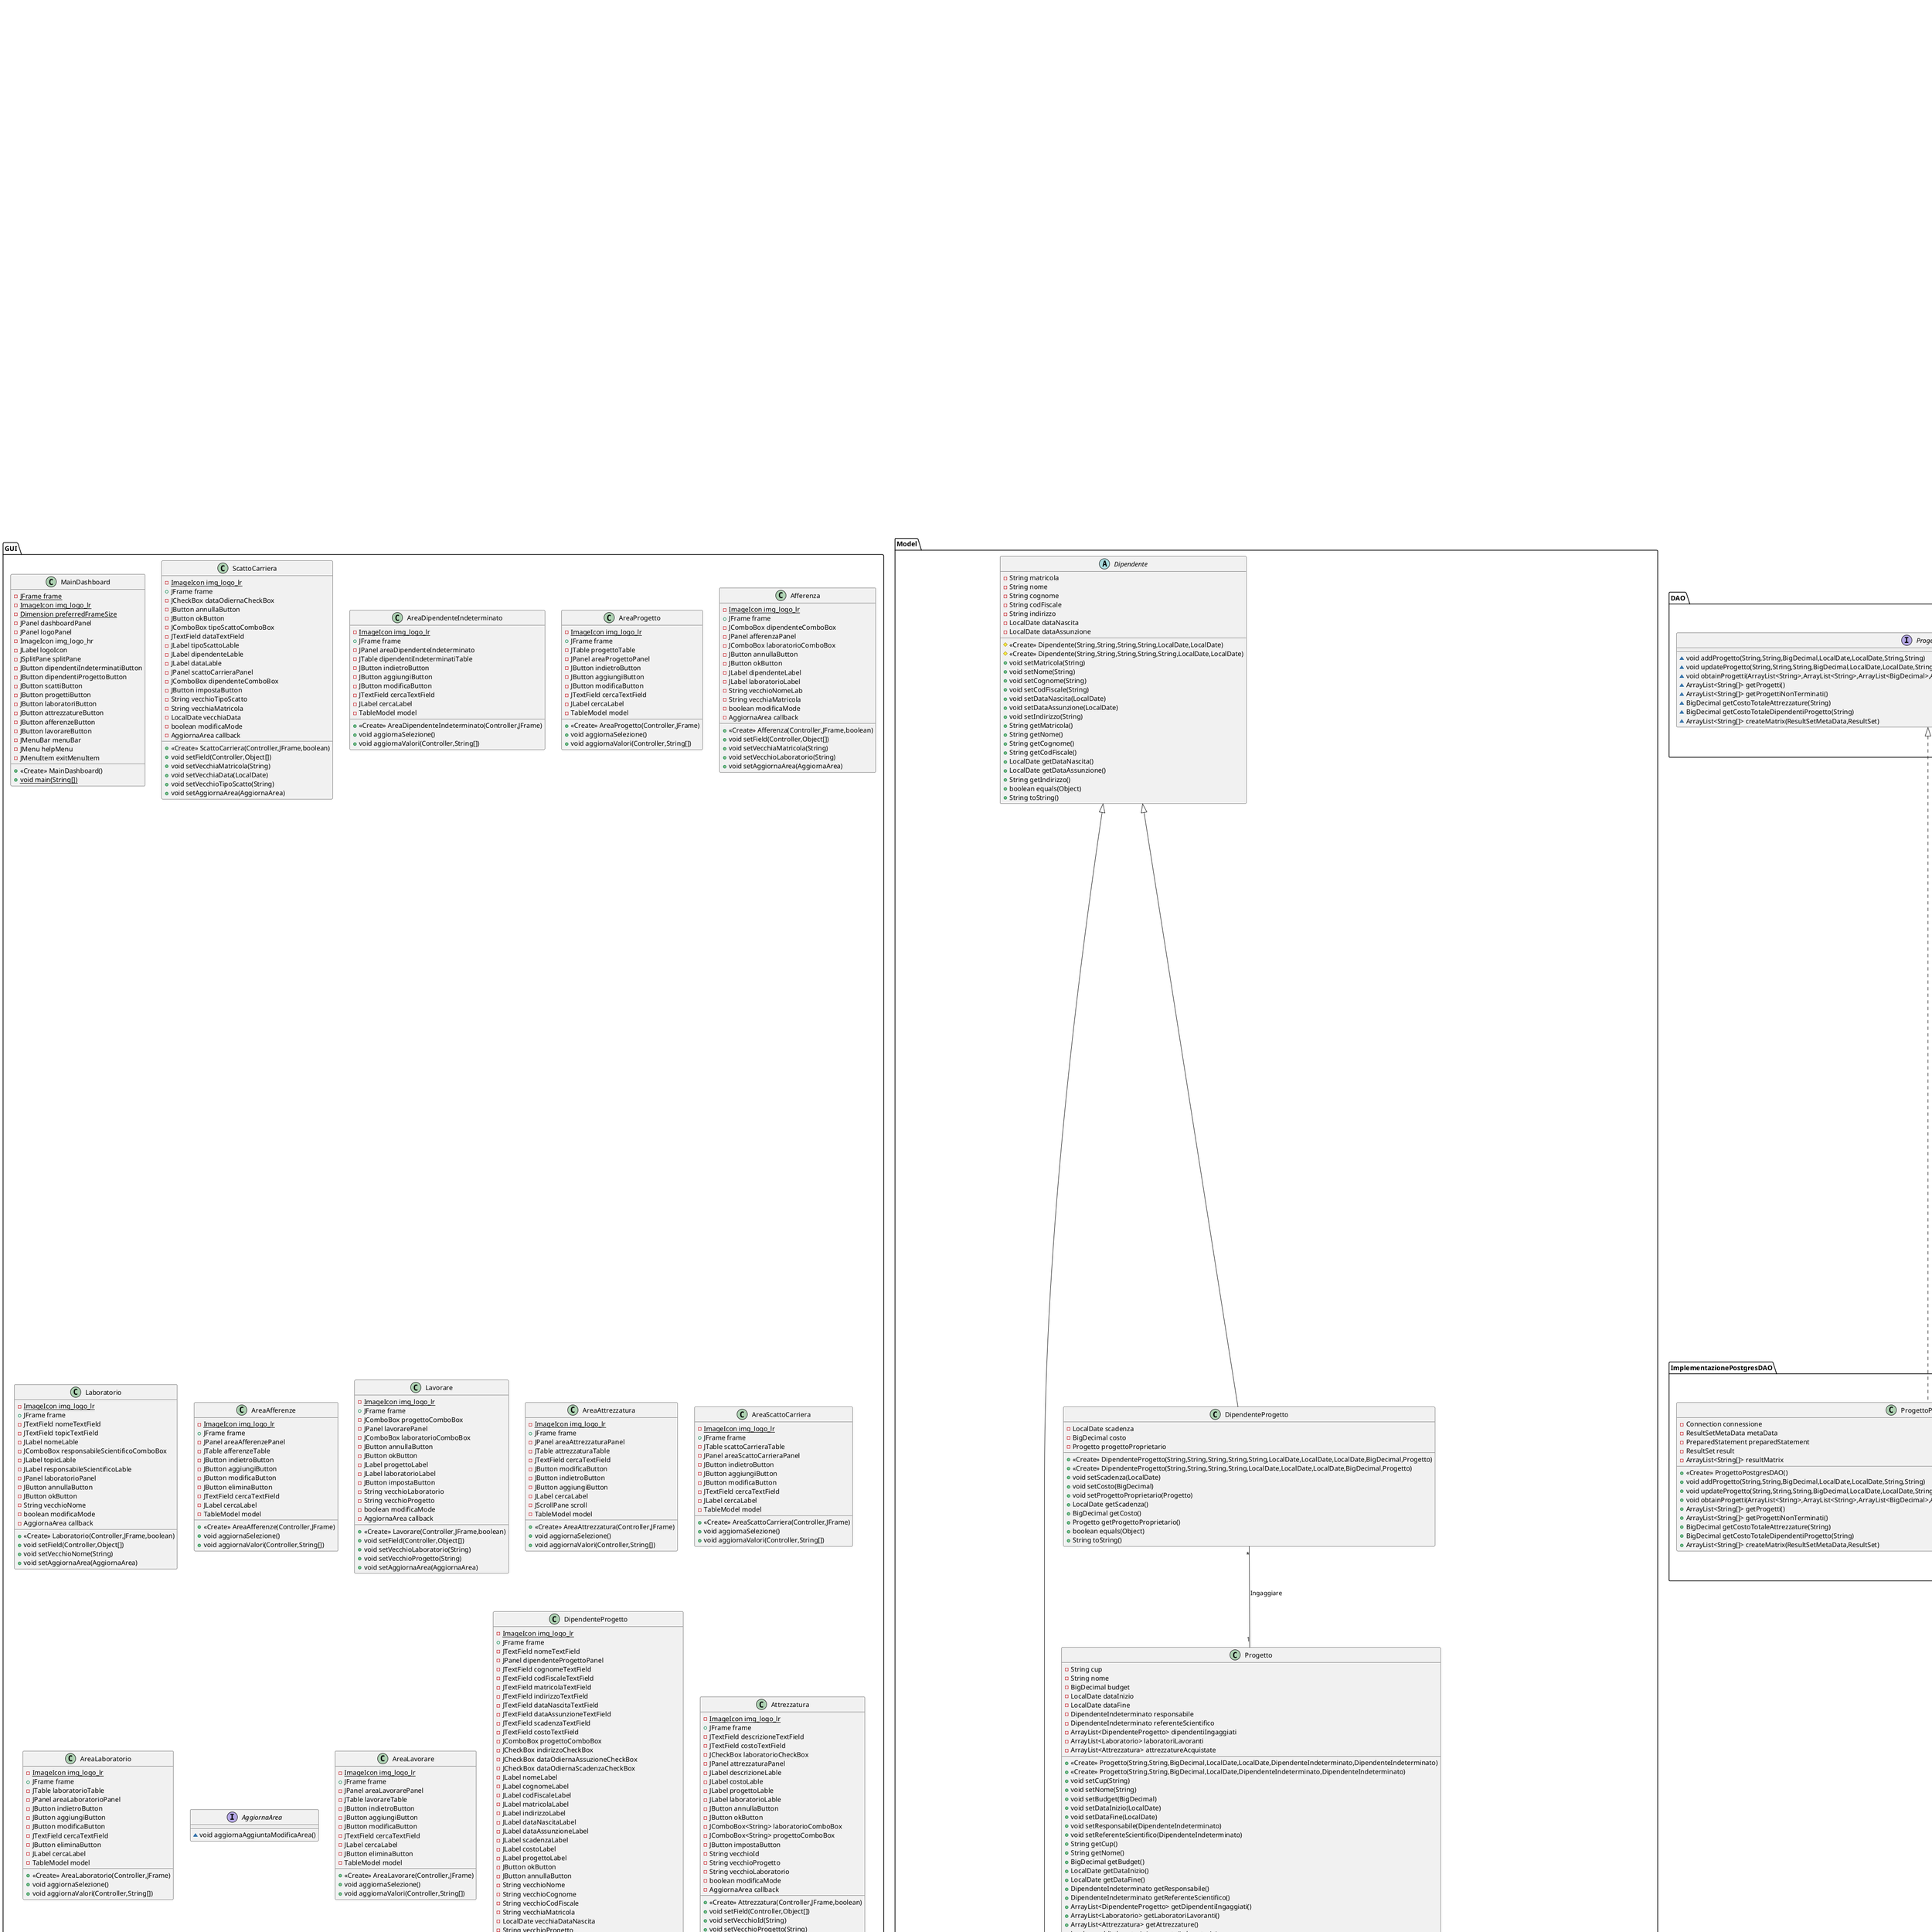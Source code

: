 @startuml
class GUI.MainDashboard {
- {static} JFrame frame
- {static} ImageIcon img_logo_lr
- {static} Dimension preferredFrameSize
- JPanel dashboardPanel
- JPanel logoPanel
- ImageIcon img_logo_hr
- JLabel logoIcon
- JSplitPane splitPane
- JButton dipendentiIndeterminatiButton
- JButton dipendentiProgettoButton
- JButton scattiButton
- JButton progettiButton
- JButton laboratoriButton
- JButton attrezzatureButton
- JButton afferenzeButton
- JButton lavorareButton
- JMenuBar menuBar
- JMenu helpMenu
- JMenuItem exitMenuItem
+ <<Create>> MainDashboard()
+ {static} void main(String[])
}
enum Model.TipoScatto {
+  Middle
+  Senior
+  Promosso_a_dirigente
+  Rimosso_da_dirigente
}
class ImplementazionePostgresDAO.LavorarePostgresDAO {
- Connection connessione
- ResultSetMetaData metaData
- PreparedStatement preparedStatement
- ResultSet result
- ArrayList<String[]> resultMatrix
+ <<Create>> LavorarePostgresDAO()
+ void addLavorare(String,String)
+ void removeLavorare(String,String)
+ void updateLavorare(String,String,String,String)
+ void obtainLavorare(ArrayList<String>,ArrayList<String>)
+ ArrayList<String[]> getLavorare()
+ ArrayList<String[]> createMatrix(ResultSetMetaData,ResultSet)
}
class ImplementazionePostgresDAO.DipendenteIndeterminatoPostgresDAO {
- Connection connessione
- ResultSetMetaData metaData
- PreparedStatement preparedStatement
- ResultSet result
- ArrayList<String[]> resultMatrix
+ <<Create>> DipendenteIndeterminatoPostgresDAO()
+ void addDipendenteIndeterminato(String,String,String,String,String,String,LocalDate,LocalDate,LocalDate,boolean)
+ void updateDipendenteIndeterminato(String,String,String,String,String,String,String,LocalDate,LocalDate,LocalDate,boolean)
+ void updateStatoDirigente(String,boolean)
+ void updateTipoDipendente(String,String)
+ void updateDatiAnagraficiDipendente(String,String,String,String,String,LocalDate)
+ void updateDataAssunzione(String,LocalDate)
+ void obtainDipendentiIndeterminati(ArrayList<String>,ArrayList<String>,ArrayList<String>,ArrayList<String>,ArrayList<String>,ArrayList<String>,ArrayList<LocalDate>,ArrayList<LocalDate>,ArrayList<LocalDate>,ArrayList<Boolean>)
+ ArrayList<String[]> getDipendentiIndeterminati()
+ ArrayList<String[]> getAllDipendentiCandidatiResponsabileScientifico()
+ ArrayList<String[]> getAllDipendentiCandidatiReferenteScientifico(LocalDate,LocalDate)
+ ArrayList<String[]> getAllDipendentiCandidatiDirigente(LocalDate,LocalDate)
+ ArrayList<String[]> getDipendentiCandidatiScatto(String)
+ ArrayList<String[]> createMatrix(ResultSetMetaData,ResultSet)
}
class GUI.ScattoCarriera {
- {static} ImageIcon img_logo_lr
+ JFrame frame
- JCheckBox dataOdiernaCheckBox
- JButton annullaButton
- JButton okButton
- JComboBox tipoScattoComboBox
- JTextField dataTextField
- JLabel tipoScattoLable
- JLabel dipendenteLable
- JLabel dataLable
- JPanel scattoCarrieraPanel
- JComboBox dipendenteComboBox
- JButton impostaButton
- String vecchioTipoScatto
- String vecchiaMatricola
- LocalDate vecchiaData
- boolean modificaMode
- AggiornaArea callback
+ <<Create>> ScattoCarriera(Controller,JFrame,boolean)
+ void setField(Controller,Object[])
+ void setVecchiaMatricola(String)
+ void setVecchiaData(LocalDate)
+ void setVecchioTipoScatto(String)
+ void setAggiornaArea(AggiornaArea)
}
class GUI.AreaDipendenteIndeterminato {
- {static} ImageIcon img_logo_lr
+ JFrame frame
- JPanel areaDipendenteIndeterminato
- JTable dipendentiIndeterminatiTable
- JButton indietroButton
- JButton aggiungiButton
- JButton modificaButton
- JTextField cercaTextField
- JLabel cercaLabel
- TableModel model
+ <<Create>> AreaDipendenteIndeterminato(Controller,JFrame)
+ void aggiornaSelezione()
+ void aggiornaValori(Controller,String[])
}
class GUI.AreaProgetto {
- {static} ImageIcon img_logo_lr
+ JFrame frame
- JTable progettoTable
- JPanel areaProgettoPanel
- JButton indietroButton
- JButton aggiungiButton
- JButton modificaButton
- JTextField cercaTextField
- JLabel cercaLabel
- TableModel model
+ <<Create>> AreaProgetto(Controller,JFrame)
+ void aggiornaSelezione()
+ void aggiornaValori(Controller,String[])
}
class GUI.Afferenza {
- {static} ImageIcon img_logo_lr
+ JFrame frame
- JComboBox dipendenteComboBox
- JPanel afferenzaPanel
- JComboBox laboratorioComboBox
- JButton annullaButton
- JButton okButton
- JLabel dipendenteLabel
- JLabel laboratorioLabel
- String vecchioNomeLab
- String vecchiaMatricola
- boolean modificaMode
- AggiornaArea callback
+ <<Create>> Afferenza(Controller,JFrame,boolean)
+ void setField(Controller,Object[])
+ void setVecchiaMatricola(String)
+ void setVecchioLaboratorio(String)
+ void setAggiornaArea(AggiornaArea)
}
class Model.DipendenteIndeterminato {
- TipoDipendente tipoDipendente
- boolean dirigente
- LocalDate dataFineRapporto
- ArrayList<ScattoCarriera> scattiEffettuati
- ArrayList<Laboratorio> laboratoriAfferiti
- ArrayList<Laboratorio> laboratoriResponsabileScientifico
- ArrayList<Progetto> progettiReferenteScientifico
- ArrayList<Progetto> progettiResponsabile
+ <<Create>> DipendenteIndeterminato(String,String,String,String,TipoDipendente,LocalDate,LocalDate,boolean)
+ <<Create>> DipendenteIndeterminato(String,String,String,String,TipoDipendente,String,LocalDate,LocalDate,boolean)
+ <<Create>> DipendenteIndeterminato(String,String,String,String,TipoDipendente,LocalDate,LocalDate,LocalDate,boolean)
+ <<Create>> DipendenteIndeterminato(String,String,String,String,TipoDipendente,String,LocalDate,LocalDate,LocalDate,boolean)
+ void setTipoDipendente(TipoDipendente)
+ void setDirigente(boolean)
+ void setDataFineRapporto(LocalDate)
+ void setScattiEffettuati(ArrayList<ScattoCarriera>)
+ void setLaboratoriAfferiti(ArrayList<Laboratorio>)
+ void setLaboratoriResponsabileScientifico(ArrayList<Laboratorio>)
+ void setProgettoReferenteScientifico(ArrayList<Progetto>)
+ void setProgettiResponsabile(ArrayList<Progetto>)
+ TipoDipendente getTipoDipendente()
+ LocalDate getDataFineRapporto()
+ boolean getDirigente()
+ ArrayList<ScattoCarriera> getScattiEffettuati()
+ ArrayList<Laboratorio> getLaboratoriAfferiti()
+ ArrayList<Laboratorio> getLaboratoriResponsabileScientifico()
+ ArrayList<Progetto> getProgettiReferenteScientifico()
+ ArrayList<Progetto> getProgettiResponsabile()
+ boolean addAfferenzaLaboratorio(Laboratorio)
+ boolean removeAfferenzaLaboratorio(Laboratorio)
+ boolean addScattoCarriera(ScattoCarriera)
+ boolean removeScattoCarriera(ScattoCarriera)
+ boolean addLaboratorioResponsabileScientifico(Laboratorio)
+ boolean removeLaboratorioResponsabileScientifico(Laboratorio)
+ boolean addProgettoReferenteScientifico(Progetto)
+ boolean removeProgettoReferenteScientifico(Progetto)
+ boolean addProgettoResponsabile(Progetto)
+ boolean removeProgettoResponsabile(Progetto)
+ boolean equals(Object)
+ String toString()
}
class Model.Attrezzatura {
- Integer idAttrezzatura
- String descrizione
- BigDecimal costo
- Laboratorio laboratorioPossedente
- Progetto progettoProprietario
+ <<Create>> Attrezzatura(Integer,String,BigDecimal,Progetto)
+ <<Create>> Attrezzatura(Integer,String,BigDecimal,Progetto,Laboratorio)
+ void setIdAttrezzatura(Integer)
+ void setDescrizione(String)
+ void setCosto(BigDecimal)
+ void setLaboratorioPossedente(Laboratorio)
+ void setProgettoProprietario(Progetto)
+ Integer getIdAttrezzatura()
+ String getDescrizione()
+ BigDecimal getCosto()
+ Laboratorio getLaboratorioPossedente()
+ Progetto getProgettoProprietario()
+ boolean equals(Object)
+ String toString()
}
class ImplementazionePostgresDAO.LaboratorioPostgresDAO {
- Connection connessione
- ResultSetMetaData metaData
- PreparedStatement preparedStatement
- ResultSet result
- ArrayList<String[]> resultMatrix
+ <<Create>> LaboratorioPostgresDAO()
+ void addLaboratorio(String,String,String)
+ void removeLaboratorio(String)
+ void updateLaboratorio(String,String,String,String)
+ void obtainLaboratori(ArrayList<String>,ArrayList<String>,ArrayList<String>)
+ ArrayList<String[]> getLaboratoriCandidati(String)
+ ArrayList<String[]> getLaboratoriLavoranti(String)
+ ArrayList<String[]> getLaboratori()
+ ArrayList<String[]> createMatrix(ResultSetMetaData,ResultSet)
}
class Controller.Controller {
- DipendenteIndeterminato dipendenteIndeterminato
- DipendenteIndeterminato responsabileScientifico
- DipendenteIndeterminato referenteScientifico
- DipendenteIndeterminato responsabile
- DipendenteProgetto dipendenteProgetto
- ScattoCarriera scattoCarriera
- ScattoCarriera scattoMiddle
- ScattoCarriera scattoSenior
- ScattoCarriera scattoPromossoDirigente
- ScattoCarriera scattoRimossoDirigente
- Laboratorio laboratorio
- Progetto progetto
- Attrezzatura attrezzatura
- ArrayList<DipendenteIndeterminato> elencoAllDipendentiIndeterminati
- ArrayList<DipendenteProgetto> elencoAllDipendentiProgetto
- ArrayList<ScattoCarriera> elencoAllScattiCarriera
- ArrayList<Laboratorio> elencoAllLaboratori
- ArrayList<Progetto> elencoAllProgetti
- ArrayList<Attrezzatura> elencoAllAttrezzature
+ void aggiungiDipendenteIndeterminato(String,String,String,String,String,LocalDate,LocalDate,boolean)
+ void aggiungiDipendenteIndeterminato(String,String,String,String,String,String,LocalDate,LocalDate,boolean)
+ void aggiungiDipendenteIndeterminato(String,String,String,String,String,LocalDate,LocalDate,LocalDate,boolean)
+ void aggiungiDipendenteIndeterminato(String,String,String,String,String,String,LocalDate,LocalDate,LocalDate,boolean)
+ void aggiungiDipendenteProgetto(String,String,String,String,String,LocalDate,LocalDate,LocalDate,BigDecimal,String)
+ void aggiungiDipendenteProgetto(String,String,String,String,LocalDate,LocalDate,LocalDate,BigDecimal,String)
+ void aggiungiAttrezzatura(String,BigDecimal,String,String)
+ void aggiungiAttrezzatura(String,BigDecimal,String)
+ int idAttrezzaturaPiuGrandePlusOne()
+ void aggiungiLaboratorio(String,String,String)
+ void aggiungiProgetto(String,String,BigDecimal,LocalDate,LocalDate,String,String)
+ void aggiungiProgetto(String,String,BigDecimal,LocalDate,String,String)
+ void aggiungiScattoCarriera(String,String,LocalDate)
+ void aggiungiLavorare(String,String)
+ void aggiungiAfferenza(String,String)
+ void modificaDipendenteIndeterminato(String,boolean,String,String,String,String,String,String,LocalDate,LocalDate,LocalDate,boolean)
+ boolean checkResponsabilitaDipendente(String)
+ boolean checkResponsabileScientificoLaboratorioLetture(String)
+ boolean checkResponsabileScientificoLaboratorio(String,String)
+ boolean checkReferenteScientificoProgetto(String)
+ boolean checkNotResponsabileProgetto(String)
+ void ricalcolaScattiCarriera(LocalDate)
+ void removeAllScattiCarrieraDipendente()
+ void removeAllTipoScattiCarrieraDipendente(DipendenteIndeterminato,TipoScatto)
+ void updateDatiAnagraficiDipendenteDatabase(Dipendente,String)
+ void modificaDipendenteProgetto(String,String,String,String,String,String,String,LocalDate,LocalDate,LocalDate,BigDecimal,String)
+ void modificaAttrezzatura(String,String,String,String,BigDecimal,String,String)
+ void modificaAttrezzatura(String,String,String,String,BigDecimal,String)
+ void modificaLaboratorio(String,String,String,String)
+ void modificaProgetto(String,String,String,BigDecimal,LocalDate,LocalDate,String,String)
+ void modificaAfferenza(String,String,String,String)
+ boolean checkDataFineIsAfterAllScadenzaDipProgetto(LocalDate,String)
+ void modificaScattoCarriera(String,String,LocalDate,String,String,LocalDate)
+ boolean checkNotCoerenzaDataAssunzioneDataScatto(String,LocalDate)
+ void modificaLavoro(String,String,String,String)
+ void eliminaLaboratorio(String)
+ void eliminaLavoro(String,String)
+ void eliminaAfferenza(String,String)
+ {static} T getIstanceFromArrayList(ArrayList<T>,String)
+ void insertDipendenteIndeterminatoToDatabase(DipendenteIndeterminato)
+ void insertDipendenteProgettoToDatabase(DipendenteProgetto,Progetto)
+ void insertAutomaticScatti()
+ void insertScattoPromossoDirigenteNow()
+ void insertScattoRimossoDirigenteNow(boolean)
+ void insertAutomaticScatti(DipendenteIndeterminato,LocalDate)
+ LocalDate recuperaDataScattoPiuRecente(DipendenteIndeterminato,TipoScatto)
+ boolean notCoerenzaDate(LocalDate,LocalDate,LocalDate)
+ boolean coerenzaDateFineProgettoDipendente(LocalDate,String)
+ boolean checkIsDipendenteIndeterminato(String)
+ boolean checkIsDipendenteProgetto(String)
+ boolean checkMatricolaUnica(String,String,boolean)
+ boolean checkCupUnico(String,String)
+ boolean checkNomeLabUnico(String)
+ boolean isDipendenteIndeterminatoActive(boolean,String,String)
+ boolean isDipendenteProgettoActive(boolean,String,LocalDate,LocalDate,String)
+ boolean coerenzaCodiceFiscale(String,String,String,LocalDate,String,String,String,LocalDate,boolean)
+ boolean checkMaxLaboratoriLavoranti(boolean,String,String)
+ boolean checkAcquistoAttrezzaturaHalfBudget(boolean,BigDecimal,String,Integer)
+ boolean checkAcquistoDipendenteProgettoHalfBudget(boolean,BigDecimal,String,String)
+ boolean checkNewBudgetIsLegit(BigDecimal,String)
+ BigDecimal getCostoTotaleAttrezzatureProgetto(String)
+ BigDecimal getCostoTotaleDipendentiProgettoProgetto(String)
+ boolean isAlphanumeric(String)
+ boolean verifyDate(String)
+ boolean verifyBigDecimal(String)
+ int verifyDateInterval(LocalDate,String)
+ boolean leggiDipendentiIndeterminati()
+ boolean leggiScattiCarriera()
+ boolean leggiDipendentiProgetto()
+ boolean leggiAttrezzature()
+ boolean leggiLaboratori()
+ boolean leggiProgetti()
+ boolean checkNomeProgettoUnico(String)
+ boolean checkPeriodoLavorativoCoerenteReferenteScientifico(LocalDate,LocalDate,LocalDate,LocalDate)
+ boolean checkPeriodoLavorativoCoerenteResponsabile(boolean,LocalDate,LocalDate,LocalDate,LocalDate)
+ boolean leggiLavorare()
+ boolean checkProgettoIsNotActive(LocalDate)
+ void leggiAfferenze()
+ boolean checkInvalidAfferenza(String)
+ String[] recuperaDipendentiIndeterminati()
+ String[] recuperaDipendentiIndeterminatiBreve()
+ String[] recuperaProgetti()
+ String[] recuperaProgettiNonTerminati()
+ String[] recuperaLaboratori()
+ String[] recuperaLaboratoriLavoranti(String)
+ String[] recuperaLaboratoriCandidati(String)
+ String[] recuperaAllDipendentiCandidatiResponsabileScientifico()
+ String[] recuperaAllDipendentiCandidatiReferenteScientifico(LocalDate,LocalDate)
+ String[] recuperaAllDipendentiCandidatiDirigente(LocalDate,LocalDate)
+ String[] recuperaDipendentiCandidati(String)
+ Object[][] recuperaObjectDipendentiIndeterminati()
+ Object[][] recuperaObjectDipendentiProgetto()
+ Object[][] recuperaObjectAttrezzature()
+ Object[][] recuperaObjectLaboratori()
+ Object[][] recuperaObjectScatti()
+ Object[][] recuperaObjectProgetti()
+ Object[][] recuperaObjectLavori()
+ Object[][] recuperaObjectAfferenze()
+ Object[][] stringArrayListToObjectMatrix(ArrayList<String[]>)
+ String[] stringArrayListToStringArray(ArrayList<String[]>,String[])
+ boolean verificaIntegritaAllPromozioniRimozioni()
+ boolean verificaIntegritaAggiuntaPromozioniRimozioniDipendente(String,String,LocalDate)
+ boolean verificaIntegritaModificaPromozioniRimozioniDipendente(String,String,LocalDate,String,String,LocalDate)
+ LocalDate recuperaDataScattoMenoRecente(DipendenteIndeterminato,TipoScatto)
+ void setElencoAllDipendentiIndeterminati(ArrayList<DipendenteIndeterminato>)
+ void setElencoAllDipendentiProgetto(ArrayList<DipendenteProgetto>)
+ void setElencoAllScattiCarriera(ArrayList<ScattoCarriera>)
+ void setElencoAllLaboratori(ArrayList<Laboratorio>)
+ void setElencoAllAttrezzature(ArrayList<Attrezzatura>)
+ void setElencoAllProgetti(ArrayList<Progetto>)
+ ArrayList<DipendenteIndeterminato> getElencoAllDipendentiIndeterminati()
+ ArrayList<DipendenteProgetto> getElencoAllDipendentiProgetto()
+ ArrayList<ScattoCarriera> getElencoAllScattiCarriera()
+ ArrayList<Laboratorio> getElencoAllLaboratori()
+ ArrayList<Attrezzatura> getElencoAllAttrezzature()
+ ArrayList<Progetto> getElencoAllProgetti()
+ boolean addDipendenteIndeterminatoToElenco(DipendenteIndeterminato)
+ boolean addDipendenteProgettoToElenco(DipendenteProgetto)
+ boolean addScattoCarrieraToElenco(ScattoCarriera)
+ boolean addLaboratorioToElenco(Laboratorio)
+ boolean addAttrezzaturaToElenco(Attrezzatura)
+ boolean addProgettoToElenco(Progetto)
+ void updateDatiAnagraficiDipendenteIndeterminatoInElenco(String,DipendenteIndeterminato)
+ void removeAllScattiCarrieraDipendente(DipendenteIndeterminato)
+ void removeAllTipoScattiDipendente(DipendenteIndeterminato,TipoScatto)
}
class GUI.Laboratorio {
- {static} ImageIcon img_logo_lr
+ JFrame frame
- JTextField nomeTextField
- JTextField topicTextField
- JLabel nomeLable
- JComboBox responsabileScientificoComboBox
- JLabel topicLable
- JLabel responsabileScientificoLable
- JPanel laboratorioPanel
- JButton annullaButton
- JButton okButton
- String vecchioNome
- boolean modificaMode
- AggiornaArea callback
+ <<Create>> Laboratorio(Controller,JFrame,boolean)
+ void setField(Controller,Object[])
+ void setVecchioNome(String)
+ void setAggiornaArea(AggiornaArea)
}
class GUI.AreaAfferenze {
- {static} ImageIcon img_logo_lr
+ JFrame frame
- JPanel areaAfferenzePanel
- JTable afferenzeTable
- JButton indietroButton
- JButton aggiungiButton
- JButton modificaButton
- JButton eliminaButton
- JTextField cercaTextField
- JLabel cercaLabel
- TableModel model
+ <<Create>> AreaAfferenze(Controller,JFrame)
+ void aggiornaSelezione()
+ void aggiornaValori(Controller,String[])
}
class GUI.Lavorare {
- {static} ImageIcon img_logo_lr
+ JFrame frame
- JComboBox progettoComboBox
- JPanel lavorarePanel
- JComboBox laboratorioComboBox
- JButton annullaButton
- JButton okButton
- JLabel progettoLabel
- JLabel laboratorioLabel
- JButton impostaButton
- String vecchioLaboratorio
- String vecchioProgetto
- boolean modificaMode
- AggiornaArea callback
+ <<Create>> Lavorare(Controller,JFrame,boolean)
+ void setField(Controller,Object[])
+ void setVecchioLaboratorio(String)
+ void setVecchioProgetto(String)
+ void setAggiornaArea(AggiornaArea)
}
abstract class Model.Dipendente {
- String matricola
- String nome
- String cognome
- String codFiscale
- String indirizzo
- LocalDate dataNascita
- LocalDate dataAssunzione
# <<Create>> Dipendente(String,String,String,String,LocalDate,LocalDate)
# <<Create>> Dipendente(String,String,String,String,String,LocalDate,LocalDate)
+ void setMatricola(String)
+ void setNome(String)
+ void setCognome(String)
+ void setCodFiscale(String)
+ void setDataNascita(LocalDate)
+ void setDataAssunzione(LocalDate)
+ void setIndirizzo(String)
+ String getMatricola()
+ String getNome()
+ String getCognome()
+ String getCodFiscale()
+ LocalDate getDataNascita()
+ LocalDate getDataAssunzione()
+ String getIndirizzo()
+ boolean equals(Object)
+ String toString()
}
class Model.Progetto {
- String cup
- String nome
- BigDecimal budget
- LocalDate dataInizio
- LocalDate dataFine
- DipendenteIndeterminato responsabile
- DipendenteIndeterminato referenteScientifico
- ArrayList<DipendenteProgetto> dipendentiIngaggiati
- ArrayList<Laboratorio> laboratoriLavoranti
- ArrayList<Attrezzatura> attrezzatureAcquistate
+ <<Create>> Progetto(String,String,BigDecimal,LocalDate,LocalDate,DipendenteIndeterminato,DipendenteIndeterminato)
+ <<Create>> Progetto(String,String,BigDecimal,LocalDate,DipendenteIndeterminato,DipendenteIndeterminato)
+ void setCup(String)
+ void setNome(String)
+ void setBudget(BigDecimal)
+ void setDataInizio(LocalDate)
+ void setDataFine(LocalDate)
+ void setResponsabile(DipendenteIndeterminato)
+ void setReferenteScientifico(DipendenteIndeterminato)
+ String getCup()
+ String getNome()
+ BigDecimal getBudget()
+ LocalDate getDataInizio()
+ LocalDate getDataFine()
+ DipendenteIndeterminato getResponsabile()
+ DipendenteIndeterminato getReferenteScientifico()
+ ArrayList<DipendenteProgetto> getDipendentiIngaggiati()
+ ArrayList<Laboratorio> getLaboratoriLavoranti()
+ ArrayList<Attrezzatura> getAttrezzature()
+ boolean addLaboratorioLavorante(Laboratorio)
+ boolean removeLaboratorioLavorante(Laboratorio)
+ boolean addAttrezzaturaAcquistata(Attrezzatura)
+ boolean removeAttrezzaturaAcquistata(Attrezzatura)
+ boolean addDipendenteIngaggiato(DipendenteProgetto)
+ boolean removeDipendenteIngaggiato(DipendenteProgetto)
+ boolean equals(Object)
+ String toString()
}
interface DAO.ProgettoDAO {
~ void addProgetto(String,String,BigDecimal,LocalDate,LocalDate,String,String)
~ void updateProgetto(String,String,String,BigDecimal,LocalDate,LocalDate,String,String)
~ void obtainProgetti(ArrayList<String>,ArrayList<String>,ArrayList<BigDecimal>,ArrayList<LocalDate>,ArrayList<LocalDate>,ArrayList<String>,ArrayList<String>)
~ ArrayList<String[]> getProgetti()
~ ArrayList<String[]> getProgettiNonTerminati()
~ BigDecimal getCostoTotaleAttrezzature(String)
~ BigDecimal getCostoTotaleDipendentiProgetto(String)
~ ArrayList<String[]> createMatrix(ResultSetMetaData,ResultSet)
}
class GUI.AreaAttrezzatura {
- {static} ImageIcon img_logo_lr
+ JFrame frame
- JPanel areaAttrezzaturaPanel
- JTable attrezzaturaTable
- JTextField cercaTextField
- JButton modificaButton
- JButton indietroButton
- JButton aggiungiButton
- JLabel cercaLabel
- JScrollPane scroll
- TableModel model
+ <<Create>> AreaAttrezzatura(Controller,JFrame)
+ void aggiornaSelezione()
+ void aggiornaValori(Controller,String[])
}
class Model.DipendenteProgetto {
- LocalDate scadenza
- BigDecimal costo
- Progetto progettoProprietario
+ <<Create>> DipendenteProgetto(String,String,String,String,String,LocalDate,LocalDate,LocalDate,BigDecimal,Progetto)
+ <<Create>> DipendenteProgetto(String,String,String,String,LocalDate,LocalDate,LocalDate,BigDecimal,Progetto)
+ void setScadenza(LocalDate)
+ void setCosto(BigDecimal)
+ void setProgettoProprietario(Progetto)
+ LocalDate getScadenza()
+ BigDecimal getCosto()
+ Progetto getProgettoProprietario()
+ boolean equals(Object)
+ String toString()
}
interface DAO.DipendenteIndeterminatoDAO {
~ void addDipendenteIndeterminato(String,String,String,String,String,String,LocalDate,LocalDate,LocalDate,boolean)
~ void updateDipendenteIndeterminato(String,String,String,String,String,String,String,LocalDate,LocalDate,LocalDate,boolean)
~ void updateStatoDirigente(String,boolean)
~ void updateTipoDipendente(String,String)
~ void updateDatiAnagraficiDipendente(String,String,String,String,String,LocalDate)
~ void updateDataAssunzione(String,LocalDate)
~ void obtainDipendentiIndeterminati(ArrayList<String>,ArrayList<String>,ArrayList<String>,ArrayList<String>,ArrayList<String>,ArrayList<String>,ArrayList<LocalDate>,ArrayList<LocalDate>,ArrayList<LocalDate>,ArrayList<Boolean>)
~ ArrayList<String[]> getDipendentiIndeterminati()
~ ArrayList<String[]> getAllDipendentiCandidatiResponsabileScientifico()
~ ArrayList<String[]> getAllDipendentiCandidatiReferenteScientifico(LocalDate,LocalDate)
~ ArrayList<String[]> getAllDipendentiCandidatiDirigente(LocalDate,LocalDate)
~ ArrayList<String[]> getDipendentiCandidatiScatto(String)
~ ArrayList<String[]> createMatrix(ResultSetMetaData,ResultSet)
}
class GUI.AreaScattoCarriera {
- {static} ImageIcon img_logo_lr
+ JFrame frame
- JTable scattoCarrieraTable
- JPanel areaScattoCarrieraPanel
- JButton indietroButton
- JButton aggiungiButton
- JButton modificaButton
- JTextField cercaTextField
- JLabel cercaLabel
- TableModel model
+ <<Create>> AreaScattoCarriera(Controller,JFrame)
+ void aggiornaSelezione()
+ void aggiornaValori(Controller,String[])
}
interface DAO.DipendenteProgettoDAO {
~ void addDipendenteProgetto(String,String,String,String,String,LocalDate,LocalDate,LocalDate,String,BigDecimal)
~ void updateDipendenteProgetto(String,String,String,String,String,String,LocalDate,LocalDate,LocalDate,String,BigDecimal)
~ void updateDatiAnagraficiDipendente(String,String,String,String,String,LocalDate)
~ void obtainDipendentiProgetto(ArrayList<String>,ArrayList<String>,ArrayList<String>,ArrayList<String>,ArrayList<String>,ArrayList<LocalDate>,ArrayList<LocalDate>,ArrayList<LocalDate>,ArrayList<BigDecimal>,ArrayList<String>)
~ ArrayList<String[]> getDipendentiProgetto()
~ ArrayList<String[]> createMatrix(ResultSetMetaData,ResultSet)
}
class ImplementazionePostgresDAO.ScattoCarrieraPostgresDAO {
- Connection connessione
- PreparedStatement preparedStatement
- ResultSet result
- ResultSetMetaData metaData
- ArrayList<String[]> resultMatrix
+ <<Create>> ScattoCarrieraPostgresDAO()
+ void addScattoCarriera(String,String,LocalDate)
+ void removeScattoCarriera(String,String)
+ void removeAllScattiCarrieraDipendente(String)
+ void updateScattoCarriera(String,String,LocalDate,String,String,LocalDate)
+ void obtainScattiCarriera(ArrayList<String>,ArrayList<String>,ArrayList<LocalDate>)
+ ArrayList<String[]> getScattiCarriera()
+ ArrayList<String[]> createMatrix(ResultSetMetaData,ResultSet)
}
class ImplementazionePostgresDAO.DipendenteProgettoPostgresDAO {
- Connection connessione
- ResultSetMetaData metaData
- PreparedStatement preparedStatement
- ResultSet result
- ArrayList<String[]> resultMatrix
+ <<Create>> DipendenteProgettoPostgresDAO()
+ void addDipendenteProgetto(String,String,String,String,String,LocalDate,LocalDate,LocalDate,String,BigDecimal)
+ void updateDipendenteProgetto(String,String,String,String,String,String,LocalDate,LocalDate,LocalDate,String,BigDecimal)
+ void updateDatiAnagraficiDipendente(String,String,String,String,String,LocalDate)
+ void obtainDipendentiProgetto(ArrayList<String>,ArrayList<String>,ArrayList<String>,ArrayList<String>,ArrayList<String>,ArrayList<LocalDate>,ArrayList<LocalDate>,ArrayList<LocalDate>,ArrayList<BigDecimal>,ArrayList<String>)
+ ArrayList<String[]> getDipendentiProgetto()
+ ArrayList<String[]> createMatrix(ResultSetMetaData,ResultSet)
}
interface DAO.LavorareDAO {
~ void addLavorare(String,String)
~ void removeLavorare(String,String)
~ void updateLavorare(String,String,String,String)
~ void obtainLavorare(ArrayList<String>,ArrayList<String>)
~ ArrayList<String[]> getLavorare()
~ ArrayList<String[]> createMatrix(ResultSetMetaData,ResultSet)
}
class ImplementazionePostgresDAO.ProgettoPostgresDAO {
- Connection connessione
- ResultSetMetaData metaData
- PreparedStatement preparedStatement
- ResultSet result
- ArrayList<String[]> resultMatrix
+ <<Create>> ProgettoPostgresDAO()
+ void addProgetto(String,String,BigDecimal,LocalDate,LocalDate,String,String)
+ void updateProgetto(String,String,String,BigDecimal,LocalDate,LocalDate,String,String)
+ void obtainProgetti(ArrayList<String>,ArrayList<String>,ArrayList<BigDecimal>,ArrayList<LocalDate>,ArrayList<LocalDate>,ArrayList<String>,ArrayList<String>)
+ ArrayList<String[]> getProgetti()
+ ArrayList<String[]> getProgettiNonTerminati()
+ BigDecimal getCostoTotaleAttrezzature(String)
+ BigDecimal getCostoTotaleDipendentiProgetto(String)
+ ArrayList<String[]> createMatrix(ResultSetMetaData,ResultSet)
}
class GUI.AreaLaboratorio {
- {static} ImageIcon img_logo_lr
+ JFrame frame
- JTable laboratorioTable
- JPanel areaLaboratorioPanel
- JButton indietroButton
- JButton aggiungiButton
- JButton modificaButton
- JTextField cercaTextField
- JButton eliminaButton
- JLabel cercaLabel
- TableModel model
+ <<Create>> AreaLaboratorio(Controller,JFrame)
+ void aggiornaSelezione()
+ void aggiornaValori(Controller,String[])
}
interface GUI.AggiornaArea {
~ void aggiornaAggiuntaModificaArea()
}
enum Model.TipoDipendente {
+  Junior
+  Middle
+  Senior
}
interface DAO.LaboratorioDAO {
~ void addLaboratorio(String,String,String)
~ void removeLaboratorio(String)
~ void updateLaboratorio(String,String,String,String)
~ void obtainLaboratori(ArrayList<String>,ArrayList<String>,ArrayList<String>)
~ ArrayList<String[]> getLaboratoriCandidati(String)
~ ArrayList<String[]> getLaboratoriLavoranti(String)
~ ArrayList<String[]> getLaboratori()
~ ArrayList<String[]> createMatrix(ResultSetMetaData,ResultSet)
}
class ImplementazionePostgresDAO.AfferirePostgresDAO {
- Connection connessione
- ResultSetMetaData metaData
- PreparedStatement preparedStatement
- ResultSet result
- ArrayList<String[]> resultMatrix
+ <<Create>> AfferirePostgresDAO()
+ void addAfferenza(String,String)
+ void removeAfferenza(String,String)
+ void updateAfferenza(String,String,String,String)
+ void obtainAfferenze(ArrayList<String>,ArrayList<String>)
+ ArrayList<String[]> getAfferenze()
+ ArrayList<String[]> createMatrix(ResultSetMetaData,ResultSet)
}
class GUI.AreaLavorare {
- {static} ImageIcon img_logo_lr
+ JFrame frame
- JPanel areaLavorarePanel
- JTable lavorareTable
- JButton indietroButton
- JButton aggiungiButton
- JButton modificaButton
- JTextField cercaTextField
- JLabel cercaLabel
- JButton eliminaButton
- TableModel model
+ <<Create>> AreaLavorare(Controller,JFrame)
+ void aggiornaSelezione()
+ void aggiornaValori(Controller,String[])
}
class GUI.DipendenteProgetto {
- {static} ImageIcon img_logo_lr
+ JFrame frame
- JTextField nomeTextField
- JPanel dipendenteProgettoPanel
- JTextField cognomeTextField
- JTextField codFiscaleTextField
- JTextField matricolaTextField
- JTextField indirizzoTextField
- JTextField dataNascitaTextField
- JTextField dataAssunzioneTextField
- JTextField scadenzaTextField
- JTextField costoTextField
- JComboBox progettoComboBox
- JCheckBox indirizzoCheckBox
- JCheckBox dataOdiernaAssuzioneCheckBox
- JCheckBox dataOdiernaScadenzaCheckBox
- JLabel nomeLabel
- JLabel cognomeLabel
- JLabel codFiscaleLabel
- JLabel matricolaLabel
- JLabel indirizzoLabel
- JLabel dataNascitaLabel
- JLabel dataAssunzioneLabel
- JLabel scadenzaLabel
- JLabel costoLabel
- JLabel progettoLabel
- JButton okButton
- JButton annullaButton
- String vecchioNome
- String vecchioCognome
- String vecchioCodFiscale
- String vecchiaMatricola
- LocalDate vecchiaDataNascita
- String vecchioProgetto
- boolean modificaMode
- AggiornaArea callback
+ <<Create>> DipendenteProgetto(Controller,JFrame,boolean)
+ void setField(Controller,Object[])
+ void setVecchioNome(String)
+ void setVecchioCognome(String)
+ void setVecchioCodFiscale(String)
+ void setVecchiaMatricola(String)
+ void setVecchiaDataNascita(LocalDate)
+ void setVecchioProgetto(String)
+ void setAggiornaArea(AggiornaArea)
}
class GUI.Attrezzatura {
- {static} ImageIcon img_logo_lr
+ JFrame frame
- JTextField descrizioneTextField
- JTextField costoTextField
- JCheckBox laboratorioCheckBox
- JPanel attrezzaturaPanel
- JLabel descrizioneLable
- JLabel costoLable
- JLabel progettoLable
- JLabel laboratorioLable
- JButton annullaButton
- JButton okButton
- JComboBox<String> laboratorioComboBox
- JComboBox<String> progettoComboBox
- JButton impostaButton
- String vecchioId
- String vecchioProgetto
- String vecchioLaboratorio
- boolean modificaMode
- AggiornaArea callback
+ <<Create>> Attrezzatura(Controller,JFrame,boolean)
+ void setField(Controller,Object[])
+ void setVecchioId(String)
+ void setVecchioProgetto(String)
+ void setVecchioLaboratorio(String)
+ void setAggiornaArea(AggiornaArea)
}
interface DAO.AfferireDAO {
~ void addAfferenza(String,String)
~ void removeAfferenza(String,String)
~ void updateAfferenza(String,String,String,String)
~ void obtainAfferenze(ArrayList<String>,ArrayList<String>)
~ ArrayList<String[]> getAfferenze()
~ ArrayList<String[]> createMatrix(ResultSetMetaData,ResultSet)
}
class Model.ScattoCarriera {
- LocalDate data
- TipoScatto tipoScatto
- DipendenteIndeterminato dipendente
+ <<Create>> ScattoCarriera(LocalDate,TipoScatto,DipendenteIndeterminato)
+ void setData(LocalDate)
+ void setTipoScatto(TipoScatto)
+ void setDipendente(DipendenteIndeterminato)
+ LocalDate getData()
+ TipoScatto getTipoScatto()
+ DipendenteIndeterminato getDipendente()
+ boolean equals(Object)
+ String toString()
}
interface DAO.AttrezzaturaDAO {
~ void addAttrezzatura(String,BigDecimal,String,String)
~ void updateAttrezzatura(Integer,String,BigDecimal,String,String)
~ void obtainAttrezzature(ArrayList<Integer>,ArrayList<String>,ArrayList<BigDecimal>,ArrayList<String>,ArrayList<String>)
~ ArrayList<String[]> getAttrezzature()
~ ArrayList<String[]> createMatrix(ResultSetMetaData,ResultSet)
}
interface DAO.ScattoCarrieraDAO {
~ void addScattoCarriera(String,String,LocalDate)
~ void removeScattoCarriera(String,String)
~ void removeAllScattiCarrieraDipendente(String)
~ void updateScattoCarriera(String,String,LocalDate,String,String,LocalDate)
~ void obtainScattiCarriera(ArrayList<String>,ArrayList<String>,ArrayList<LocalDate>)
~ ArrayList<String[]> getScattiCarriera()
~ ArrayList<String[]> createMatrix(ResultSetMetaData,ResultSet)
}
class ImplementazionePostgresDAO.AttrezzaturaPostgresDAO {
- Connection connessione
- ResultSetMetaData metaData
- PreparedStatement preparedStatement
- ResultSet result
- ArrayList<String[]> resultMatrix
+ <<Create>> AttrezzaturaPostgresDAO()
+ void addAttrezzatura(String,BigDecimal,String,String)
+ void updateAttrezzatura(Integer,String,BigDecimal,String,String)
+ void obtainAttrezzature(ArrayList<Integer>,ArrayList<String>,ArrayList<BigDecimal>,ArrayList<String>,ArrayList<String>)
+ ArrayList<String[]> getAttrezzature()
+ ArrayList<String[]> createMatrix(ResultSetMetaData,ResultSet)
}
class Model.Laboratorio {
- String nome
- String topic
- DipendenteIndeterminato responsabileScientifico
- ArrayList<DipendenteIndeterminato> dipendentiAfferenti
- ArrayList<Attrezzatura> attrezzaturePossedute
- ArrayList<Progetto> progettiLavorati
+ <<Create>> Laboratorio(String,String,DipendenteIndeterminato)
+ void setNome(String)
+ void setTopic(String)
+ void setResponsabileScientifico(DipendenteIndeterminato)
+ String getNome()
+ String getTopic()
+ DipendenteIndeterminato getResponsabileScientifico()
+ ArrayList<DipendenteIndeterminato> getAfferenti()
+ ArrayList<Attrezzatura> getAttrezzaturePossedute()
+ ArrayList<Progetto> getProgettiLavorati()
+ boolean addProgetto(Progetto)
+ boolean removeProgetto(Progetto)
+ boolean addAttrezzatura(Attrezzatura)
+ boolean removeAttrezzatura(Attrezzatura)
+ boolean addAfferente(DipendenteIndeterminato)
+ boolean removeAfferente(DipendenteIndeterminato)
+ boolean equals(Object)
+ String toString()
}
class GUI.AreaDipendenteProgetto {
- {static} ImageIcon img_logo_lr
+ JFrame frame
- JPanel areaDipendenteProgettoPanel
- JTable dipendenteProgettoTable
- JButton indietroButton
- JButton aggiungiButton
- JButton modificaButton
- JTextField cercaTextField
- JLabel cercaLabel
- TableModel model
+ <<Create>> AreaDipendenteProgetto(Controller,JFrame)
+ void aggiornaSelezione()
+ void aggiornaValori(Controller,String[])
}
class Database.ConnessioneDatabase {
- {static} ConnessioneDatabase instance
- Connection connection
- String userName
- String password
- String url
- String driver
- <<Create>> ConnessioneDatabase()
+ {static} ConnessioneDatabase getInstance()
+ Connection getConnection()
}
class GUI.Progetto {
- {static} ImageIcon img_logo_lr
+ JFrame frame
- JLabel cupLable
- JTextField nomeTextField
- JTextField cupTextField
- JTextField budgetTextField
- JTextField dataInizioTextField
- JTextField dataFineTextField
- JLabel nomeLable
- JLabel budgetLable
- JLabel dataInizioLable
- JLabel dataFineLable
- JLabel referenteScientificoLable
- JLabel responsabileLable
- JPanel progettoPanel
- JComboBox referenteScientificoComboBox
- JComboBox responsabileComboBox
- JButton annullaButton
- JButton okButton
- JCheckBox dataFineCheckBox
- JCheckBox dataFineOdiernaCheckBox
- JButton dataFineImpostaButton
- String vecchioCup
- LocalDate vecchiaDataFine
- LocalDate vecchiaDataInizio
- String vecchioReferenteScientifico
- String vecchioResponsabile
- boolean modificaMode
- AggiornaArea callback
- boolean selezionataDataFine
+ <<Create>> Progetto(Controller,JFrame,boolean)
+ void setField(Controller,Object[])
+ void setVecchioCup(String)
+ void setVecchiaDataFine(LocalDate)
+ void setVecchiaDataInizio(LocalDate)
+ void setVecchioReferenteScientifico(String)
+ void setVecchioResponsabile(String)
+ void setAggiornaArea(AggiornaArea)
}
class GUI.DipendenteIndeterminato {
- {static} ImageIcon img_logo_lr
+ JFrame frame
- JPanel dipendenteIndeterminatoPanel
- JTextField nomeTextField
- JTextField cognomeTextField
- JTextField matricolaTextField
- JComboBox tipoComboBox
- JTextField codFiscaleTextField
- JTextField indirizzoTextField
- JTextField dataNascitaTextField
- JTextField dataAssunzioneTextField
- JTextField dataFineTextField
- JCheckBox indirizzoCheckBox
- JCheckBox dirigenteCheckBox
- JCheckBox dataFineCheckBox
- JLabel nomeLabel
- JLabel cognomeLabel
- JLabel matricolaLabel
- JLabel tipoLabel
- JLabel codFiscaleLable
- JLabel indirizzoLable
- JLabel dataNascitaLable
- JLabel dataAssunzioneLable
- JLabel dataFineLable
- JCheckBox dataAssunzioneOdiernaCheckBox
- JCheckBox dataFineOdiernaCheckBox
- JButton okButton
- JButton annullaButton
- String vecchioNome
- String vecchioCognome
- String vecchioCodFiscale
- String vecchiaMatricola
- String vecchioTipo
- LocalDate vecchiaDataNascita
- boolean vecchioDirigente
- boolean modificaMode
- AggiornaArea callback
+ <<Create>> DipendenteIndeterminato(Controller,JFrame,boolean)
+ void setField(Object[])
+ void setVecchioNome(String)
+ void setVecchioCognome(String)
+ void setVecchioCodFiscale(String)
+ void setVecchiaMatricola(String)
+ void setVecchioTipo(String)
+ void setVecchiaDataNascita(LocalDate)
+ void setVecchioDirigente(boolean)
+ void setAggiornaArea(AggiornaArea)
}


DAO.LavorareDAO <|.. ImplementazionePostgresDAO.LavorarePostgresDAO
DAO.DipendenteIndeterminatoDAO <|.. ImplementazionePostgresDAO.DipendenteIndeterminatoPostgresDAO
DAO.LaboratorioDAO <|.. ImplementazionePostgresDAO.LaboratorioPostgresDAO
DAO.ScattoCarrieraDAO <|.. ImplementazionePostgresDAO.ScattoCarrieraPostgresDAO
DAO.DipendenteProgettoDAO <|.. ImplementazionePostgresDAO.DipendenteProgettoPostgresDAO
DAO.ProgettoDAO <|.. ImplementazionePostgresDAO.ProgettoPostgresDAO
DAO.AfferireDAO <|.. ImplementazionePostgresDAO.AfferirePostgresDAO
DAO.AttrezzaturaDAO <|.. ImplementazionePostgresDAO.AttrezzaturaPostgresDAO
Model.Dipendente <|-- Model.DipendenteIndeterminato
Model.Dipendente <|-- Model.DipendenteProgetto
Model.TipoScatto <-- Model.ScattoCarriera : Tipo scatto
Model.TipoDipendente <-- Model.DipendenteIndeterminato : Tipo dipendente
Model.DipendenteIndeterminato *-- "*" Model.ScattoCarriera : Effettua
Model.Laboratorio "*" -- "1" Model.DipendenteIndeterminato : Responsabile scientifico
Model.Laboratorio "*" -- "1..*" Model.DipendenteIndeterminato : Afferire
Model.Laboratorio o-- "*" Model.Attrezzatura : Possedere
Model.Progetto "*" -- "1" Model.DipendenteIndeterminato : Responsabile
Model.Progetto "*" -- "1" Model.DipendenteIndeterminato : Referente scientifico
Model.Progetto "*" -- "*" Model.Laboratorio : Lavorare
Model.Attrezzatura "*" -- "1" Model.Progetto : Acquistare
Model.DipendenteProgetto "*" -- "1" Model.Progetto : Ingaggiare
@enduml